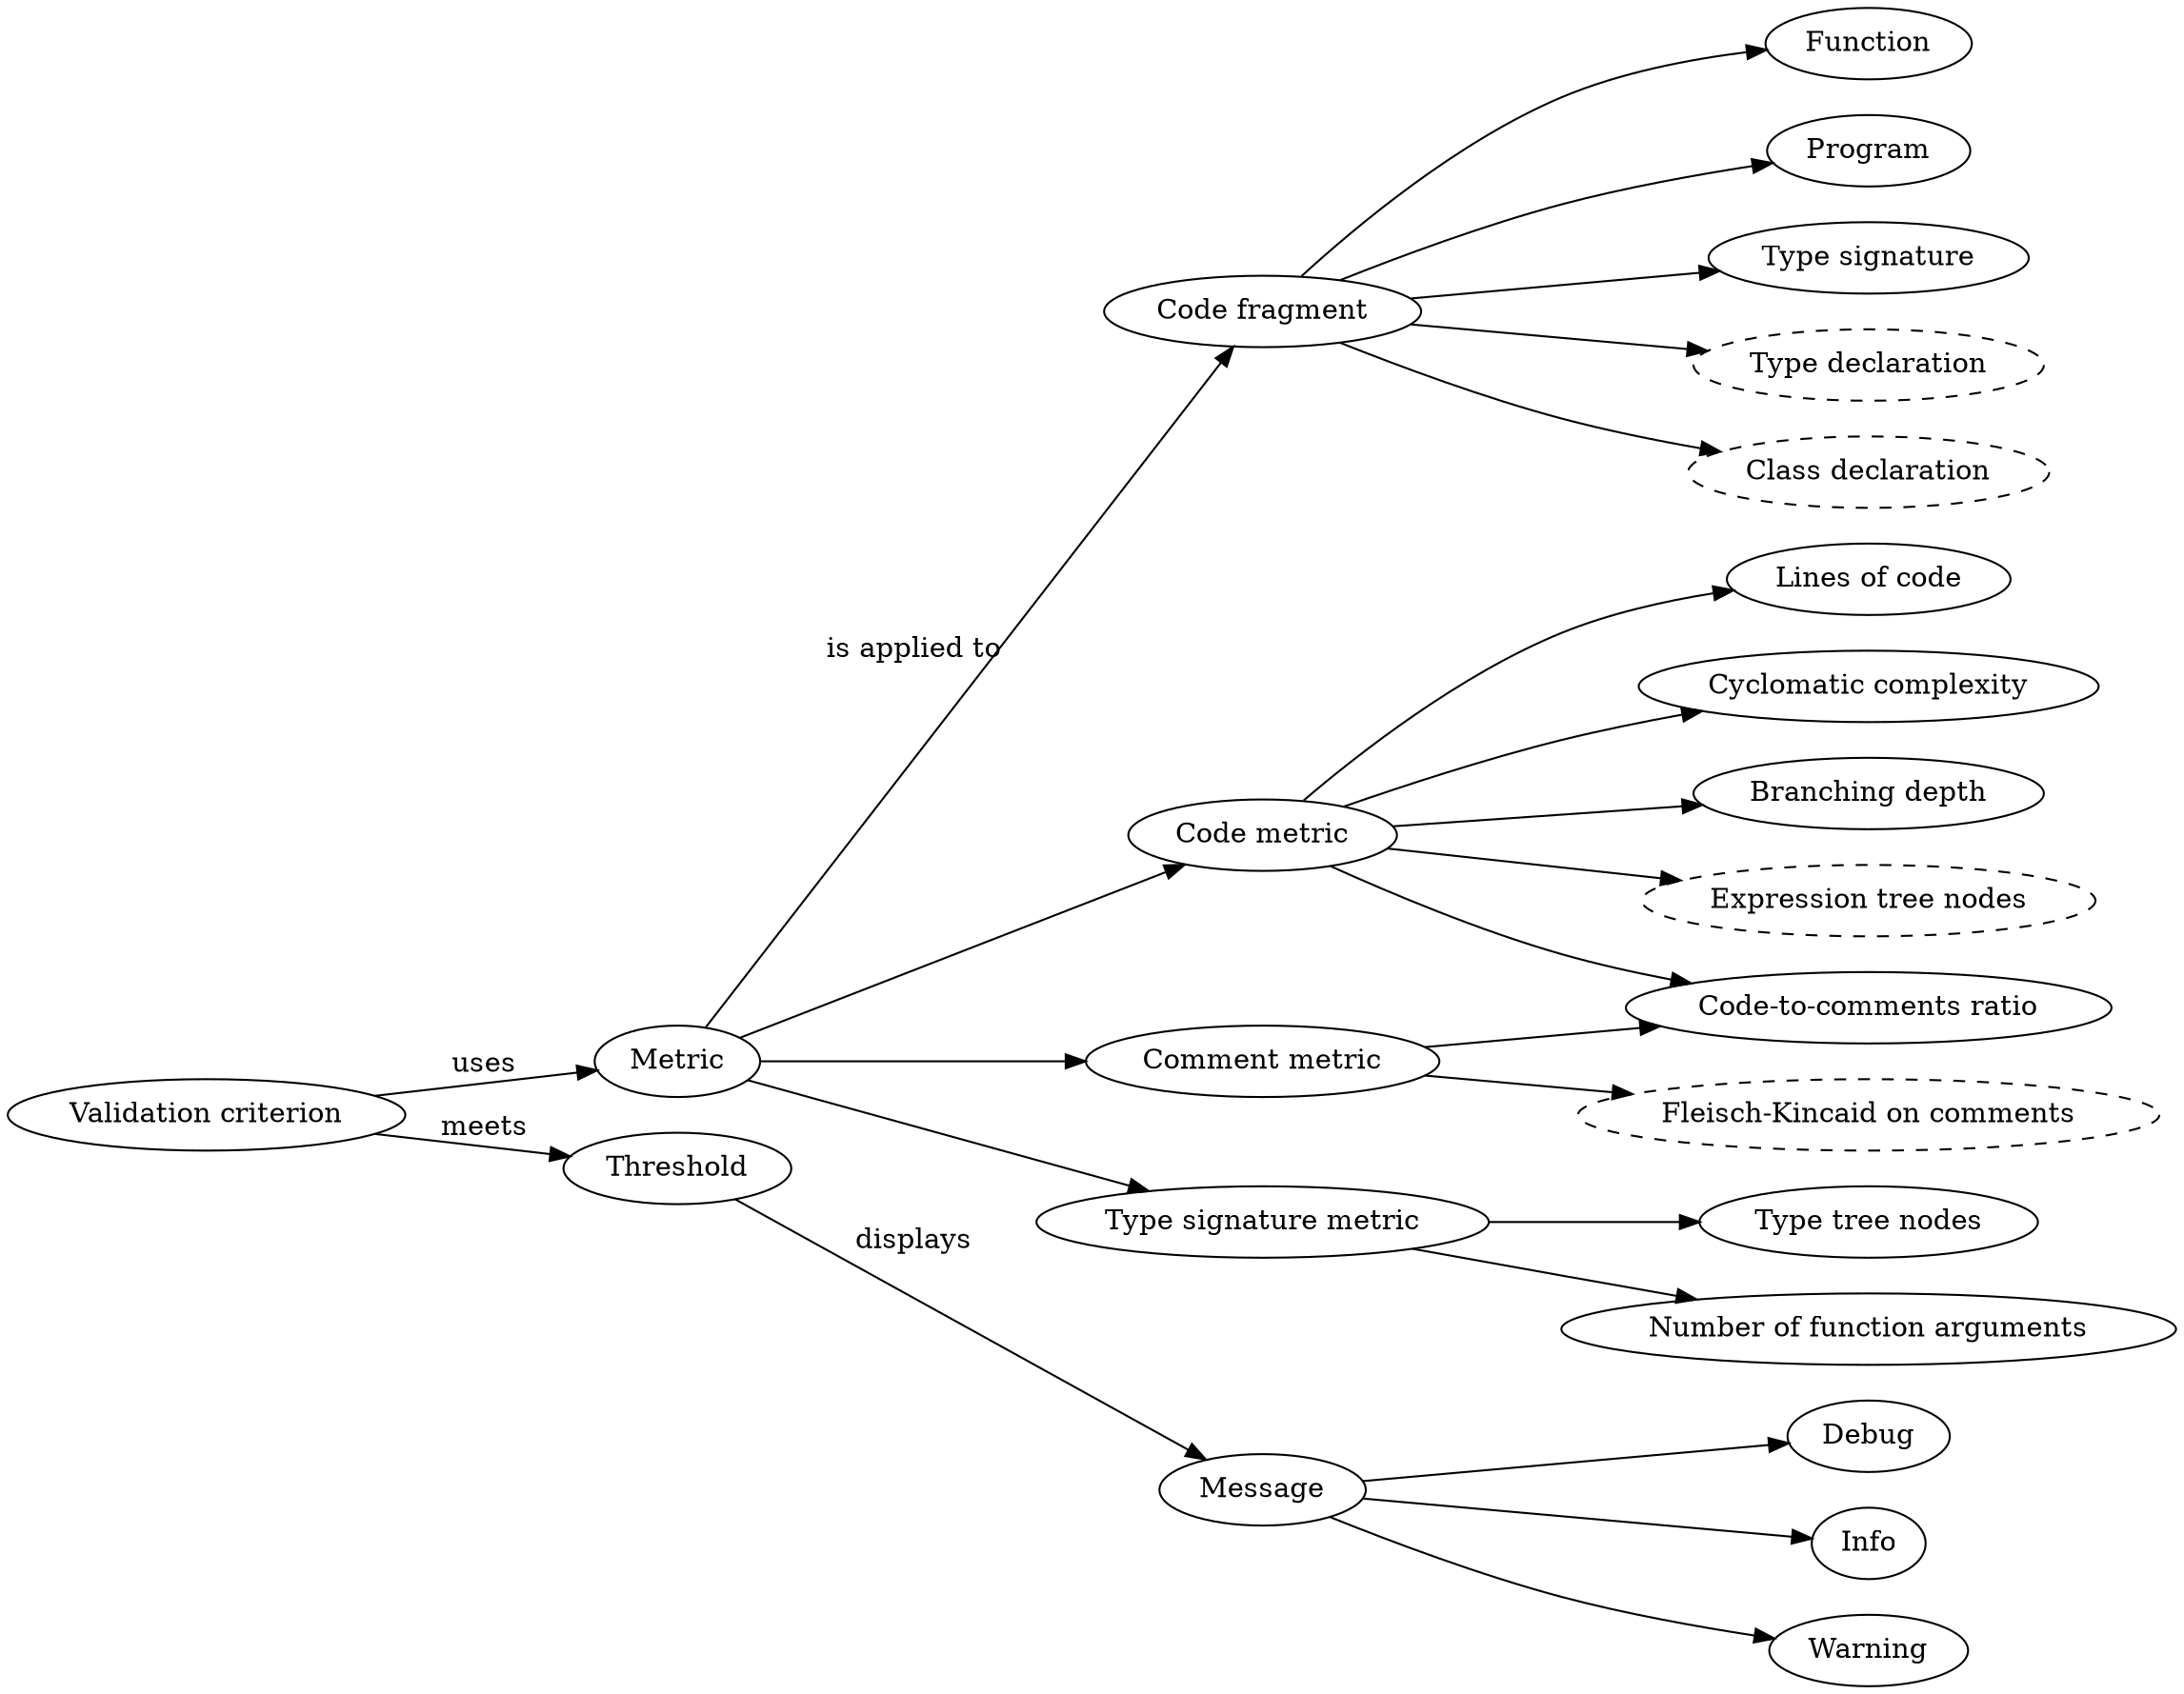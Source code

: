 digraph Concepts {
  rankdir=LR;

  code                        [label="Code fragment"];
  code -> Function;
  code -> Program;
  code -> "Type signature";
  code -> TypeDecl;
  code -> ClassDecl;
  TypeDecl		      [label="Type declaration",style="dashed"];
  ClassDecl		      [label="Class declaration", style="dashed"];

  Metric -> code [label="is applied to"];

  Metric -> CodeMetric;
  CodeMetric [label="Code metric"];
  Metric -> TypeMetric;
  TypeMetric [label="Type signature metric"];
  Metric -> CommentMetric;
  CommentMetric [label="Comment metric"];

  CodeMetric -> "Lines of code";
  CodeMetric -> "Cyclomatic complexity";
  CodeMetric -> "Branching depth";
  CodeMetric -> ExprNodes;
  ExprNodes [label="Expression tree nodes",style="dashed"];
  CodeMetric -> CodeCommentRatio;
  
  TypeMetric -> "Type tree nodes";
  TypeMetric -> "Number of function arguments";
  
  CommentMetric -> FleschComments;
  FleschComments [label="Fleisch-Kincaid on comments",style="dashed"];
  CommentMetric -> CodeCommentRatio;
  CodeCommentRatio [label="Code-to-comments ratio"];

  Criterion [label="Validation criterion"];
  Criterion -> Metric    [label="uses"];

  Criterion -> Threshold [label="meets"];

  Threshold -> Message   [label="displays"];

  Message -> Debug;
  Message -> Info;
  Message -> Warning;
}

